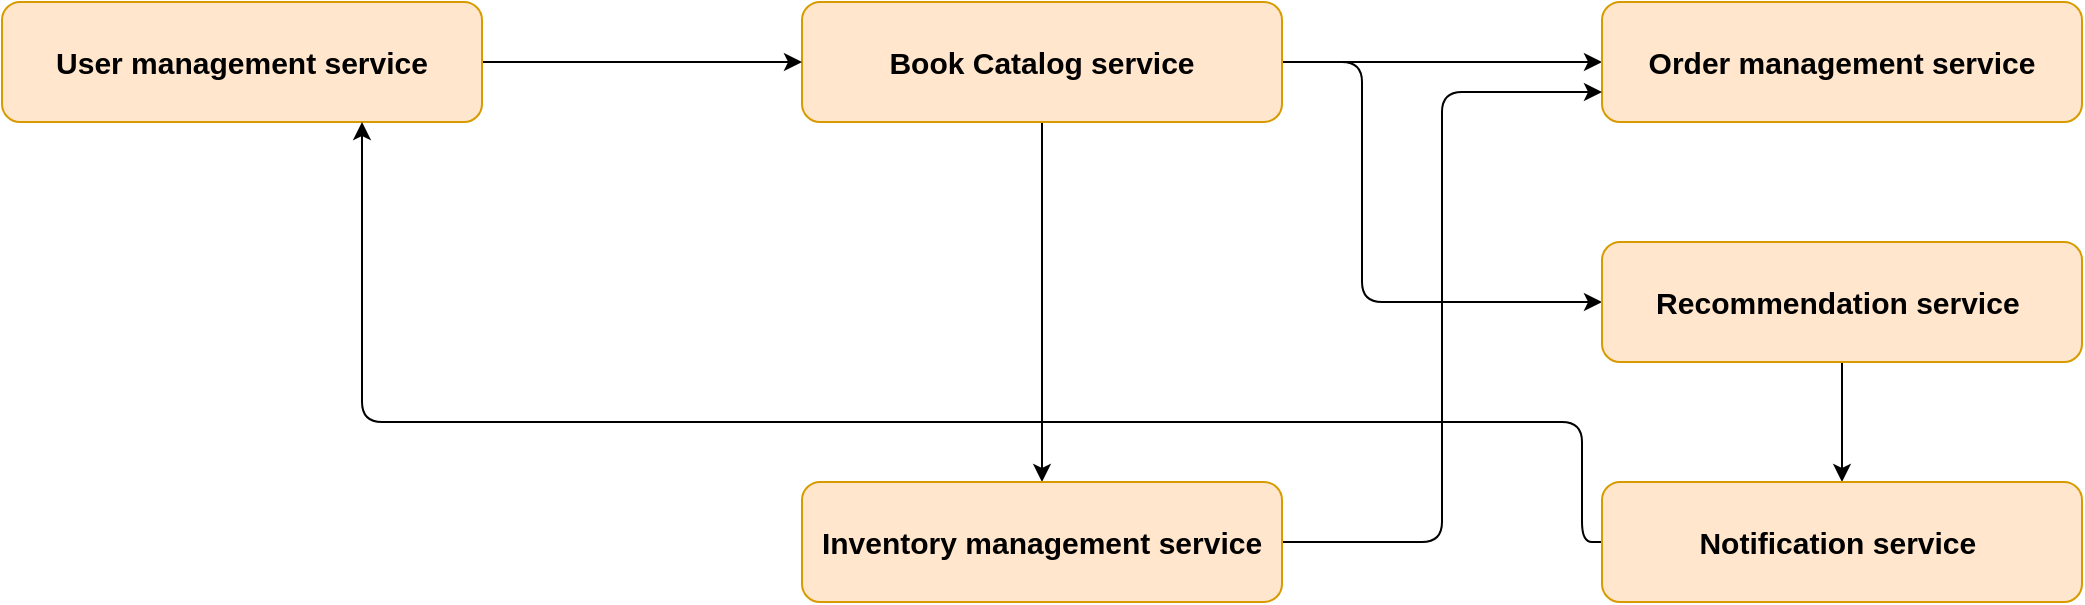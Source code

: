 <mxfile>
    <diagram name="Page-1" id="jomgiOCzhJqp1Rw-9Gmq">
        <mxGraphModel dx="2186" dy="1168" grid="1" gridSize="10" guides="1" tooltips="1" connect="1" arrows="1" fold="1" page="0" pageScale="1" pageWidth="850" pageHeight="1100" math="0" shadow="0">
            <root>
                <mxCell id="0"/>
                <mxCell id="1" parent="0"/>
                <mxCell id="11" style="edgeStyle=none;html=1;fontSize=15;" parent="1" source="2" target="7" edge="1">
                    <mxGeometry relative="1" as="geometry"/>
                </mxCell>
                <mxCell id="12" style="edgeStyle=orthogonalEdgeStyle;html=1;entryX=0;entryY=0.5;entryDx=0;entryDy=0;fontSize=15;" parent="1" source="2" target="9" edge="1">
                    <mxGeometry relative="1" as="geometry">
                        <Array as="points">
                            <mxPoint x="240" y="-180"/>
                            <mxPoint x="240" y="-60"/>
                        </Array>
                    </mxGeometry>
                </mxCell>
                <mxCell id="15" style="edgeStyle=orthogonalEdgeStyle;html=1;fontSize=15;" parent="1" source="2" target="8" edge="1">
                    <mxGeometry relative="1" as="geometry"/>
                </mxCell>
                <mxCell id="2" value="&lt;font style=&quot;font-size: 15px;&quot;&gt;&lt;b&gt;Book Catalog service&lt;/b&gt;&lt;/font&gt;" style="rounded=1;whiteSpace=wrap;html=1;fillColor=#ffe6cc;strokeColor=#d79b00;" parent="1" vertex="1">
                    <mxGeometry x="-40" y="-210" width="240" height="60" as="geometry"/>
                </mxCell>
                <mxCell id="17" style="edgeStyle=orthogonalEdgeStyle;html=1;entryX=0;entryY=0.5;entryDx=0;entryDy=0;fontSize=15;" parent="1" source="6" target="2" edge="1">
                    <mxGeometry relative="1" as="geometry"/>
                </mxCell>
                <mxCell id="6" value="&lt;font style=&quot;font-size: 15px;&quot;&gt;&lt;b&gt;User management service&lt;/b&gt;&lt;/font&gt;" style="rounded=1;whiteSpace=wrap;html=1;fillColor=#ffe6cc;strokeColor=#d79b00;" parent="1" vertex="1">
                    <mxGeometry x="-440" y="-210" width="240" height="60" as="geometry"/>
                </mxCell>
                <mxCell id="7" value="&lt;font style=&quot;font-size: 15px;&quot;&gt;&lt;b&gt;Order management service&lt;/b&gt;&lt;/font&gt;" style="rounded=1;whiteSpace=wrap;html=1;fillColor=#ffe6cc;strokeColor=#d79b00;" parent="1" vertex="1">
                    <mxGeometry x="360" y="-210" width="240" height="60" as="geometry"/>
                </mxCell>
                <mxCell id="16" style="edgeStyle=orthogonalEdgeStyle;html=1;entryX=0;entryY=0.75;entryDx=0;entryDy=0;fontSize=15;" parent="1" source="8" target="7" edge="1">
                    <mxGeometry relative="1" as="geometry"/>
                </mxCell>
                <mxCell id="8" value="&lt;font style=&quot;font-size: 15px;&quot;&gt;&lt;b&gt;Inventory management service&lt;/b&gt;&lt;/font&gt;" style="rounded=1;whiteSpace=wrap;html=1;fillColor=#ffe6cc;strokeColor=#d79b00;" parent="1" vertex="1">
                    <mxGeometry x="-40" y="30" width="240" height="60" as="geometry"/>
                </mxCell>
                <mxCell id="13" style="edgeStyle=orthogonalEdgeStyle;html=1;fontSize=15;" parent="1" source="9" target="10" edge="1">
                    <mxGeometry relative="1" as="geometry"/>
                </mxCell>
                <mxCell id="9" value="&lt;font style=&quot;font-size: 15px;&quot;&gt;&lt;b&gt;Recommendation service&amp;nbsp;&lt;/b&gt;&lt;/font&gt;" style="rounded=1;whiteSpace=wrap;html=1;fillColor=#ffe6cc;strokeColor=#d79b00;" parent="1" vertex="1">
                    <mxGeometry x="360" y="-90" width="240" height="60" as="geometry"/>
                </mxCell>
                <mxCell id="19" style="edgeStyle=orthogonalEdgeStyle;html=1;entryX=0.75;entryY=1;entryDx=0;entryDy=0;fontSize=15;" parent="1" source="10" target="6" edge="1">
                    <mxGeometry relative="1" as="geometry">
                        <Array as="points">
                            <mxPoint x="350" y="60"/>
                            <mxPoint x="350"/>
                            <mxPoint x="-260"/>
                        </Array>
                    </mxGeometry>
                </mxCell>
                <mxCell id="10" value="&lt;font style=&quot;font-size: 15px;&quot;&gt;&lt;b&gt;Notification service&amp;nbsp;&lt;/b&gt;&lt;/font&gt;" style="rounded=1;whiteSpace=wrap;html=1;fillColor=#ffe6cc;strokeColor=#d79b00;" parent="1" vertex="1">
                    <mxGeometry x="360" y="30" width="240" height="60" as="geometry"/>
                </mxCell>
            </root>
        </mxGraphModel>
    </diagram>
    <diagram id="RfiD3xKbTu4N04JS_nzR" name="Page-2">
        <mxGraphModel dx="1170" dy="827" grid="1" gridSize="10" guides="1" tooltips="1" connect="1" arrows="1" fold="1" page="0" pageScale="1" pageWidth="850" pageHeight="1100" math="0" shadow="0">
            <root>
                <mxCell id="0"/>
                <mxCell id="1" parent="0"/>
                <mxCell id="fr9tSgF828iUNlFjhbZQ-1" value="User" style="rounded=0;whiteSpace=wrap;html=1;" vertex="1" parent="1">
                    <mxGeometry x="-30" y="-120" width="120" height="60" as="geometry"/>
                </mxCell>
                <mxCell id="fr9tSgF828iUNlFjhbZQ-5" style="edgeStyle=none;html=1;entryX=0.435;entryY=1.004;entryDx=0;entryDy=0;entryPerimeter=0;" edge="1" parent="1" source="fr9tSgF828iUNlFjhbZQ-2" target="fr9tSgF828iUNlFjhbZQ-1">
                    <mxGeometry relative="1" as="geometry"/>
                </mxCell>
                <mxCell id="fr9tSgF828iUNlFjhbZQ-2" value="Etudiant" style="rounded=0;whiteSpace=wrap;html=1;" vertex="1" parent="1">
                    <mxGeometry x="50" width="120" height="60" as="geometry"/>
                </mxCell>
                <mxCell id="fr9tSgF828iUNlFjhbZQ-4" style="edgeStyle=none;html=1;entryX=0.5;entryY=1;entryDx=0;entryDy=0;" edge="1" parent="1" source="fr9tSgF828iUNlFjhbZQ-3" target="fr9tSgF828iUNlFjhbZQ-1">
                    <mxGeometry relative="1" as="geometry"/>
                </mxCell>
                <mxCell id="fr9tSgF828iUNlFjhbZQ-3" value="Prof" style="rounded=0;whiteSpace=wrap;html=1;" vertex="1" parent="1">
                    <mxGeometry x="-140" width="120" height="60" as="geometry"/>
                </mxCell>
            </root>
        </mxGraphModel>
    </diagram>
</mxfile>